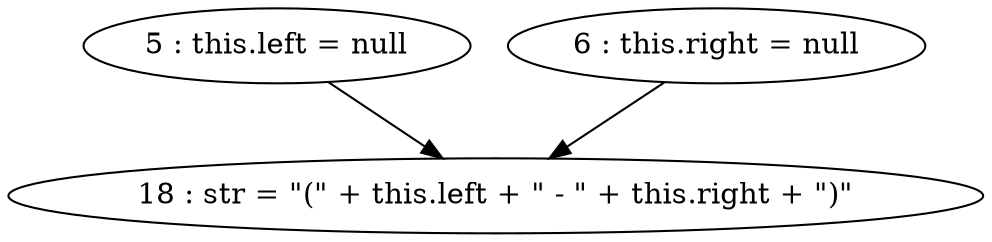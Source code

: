 digraph G {
"5 : this.left = null"
"5 : this.left = null" -> "18 : str = \"(\" + this.left + \" - \" + this.right + \")\""
"6 : this.right = null"
"6 : this.right = null" -> "18 : str = \"(\" + this.left + \" - \" + this.right + \")\""
"18 : str = \"(\" + this.left + \" - \" + this.right + \")\""
}